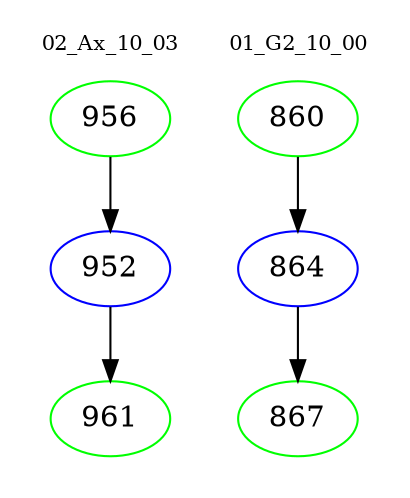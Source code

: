 digraph{
subgraph cluster_0 {
color = white
label = "02_Ax_10_03";
fontsize=10;
T0_956 [label="956", color="green"]
T0_956 -> T0_952 [color="black"]
T0_952 [label="952", color="blue"]
T0_952 -> T0_961 [color="black"]
T0_961 [label="961", color="green"]
}
subgraph cluster_1 {
color = white
label = "01_G2_10_00";
fontsize=10;
T1_860 [label="860", color="green"]
T1_860 -> T1_864 [color="black"]
T1_864 [label="864", color="blue"]
T1_864 -> T1_867 [color="black"]
T1_867 [label="867", color="green"]
}
}
